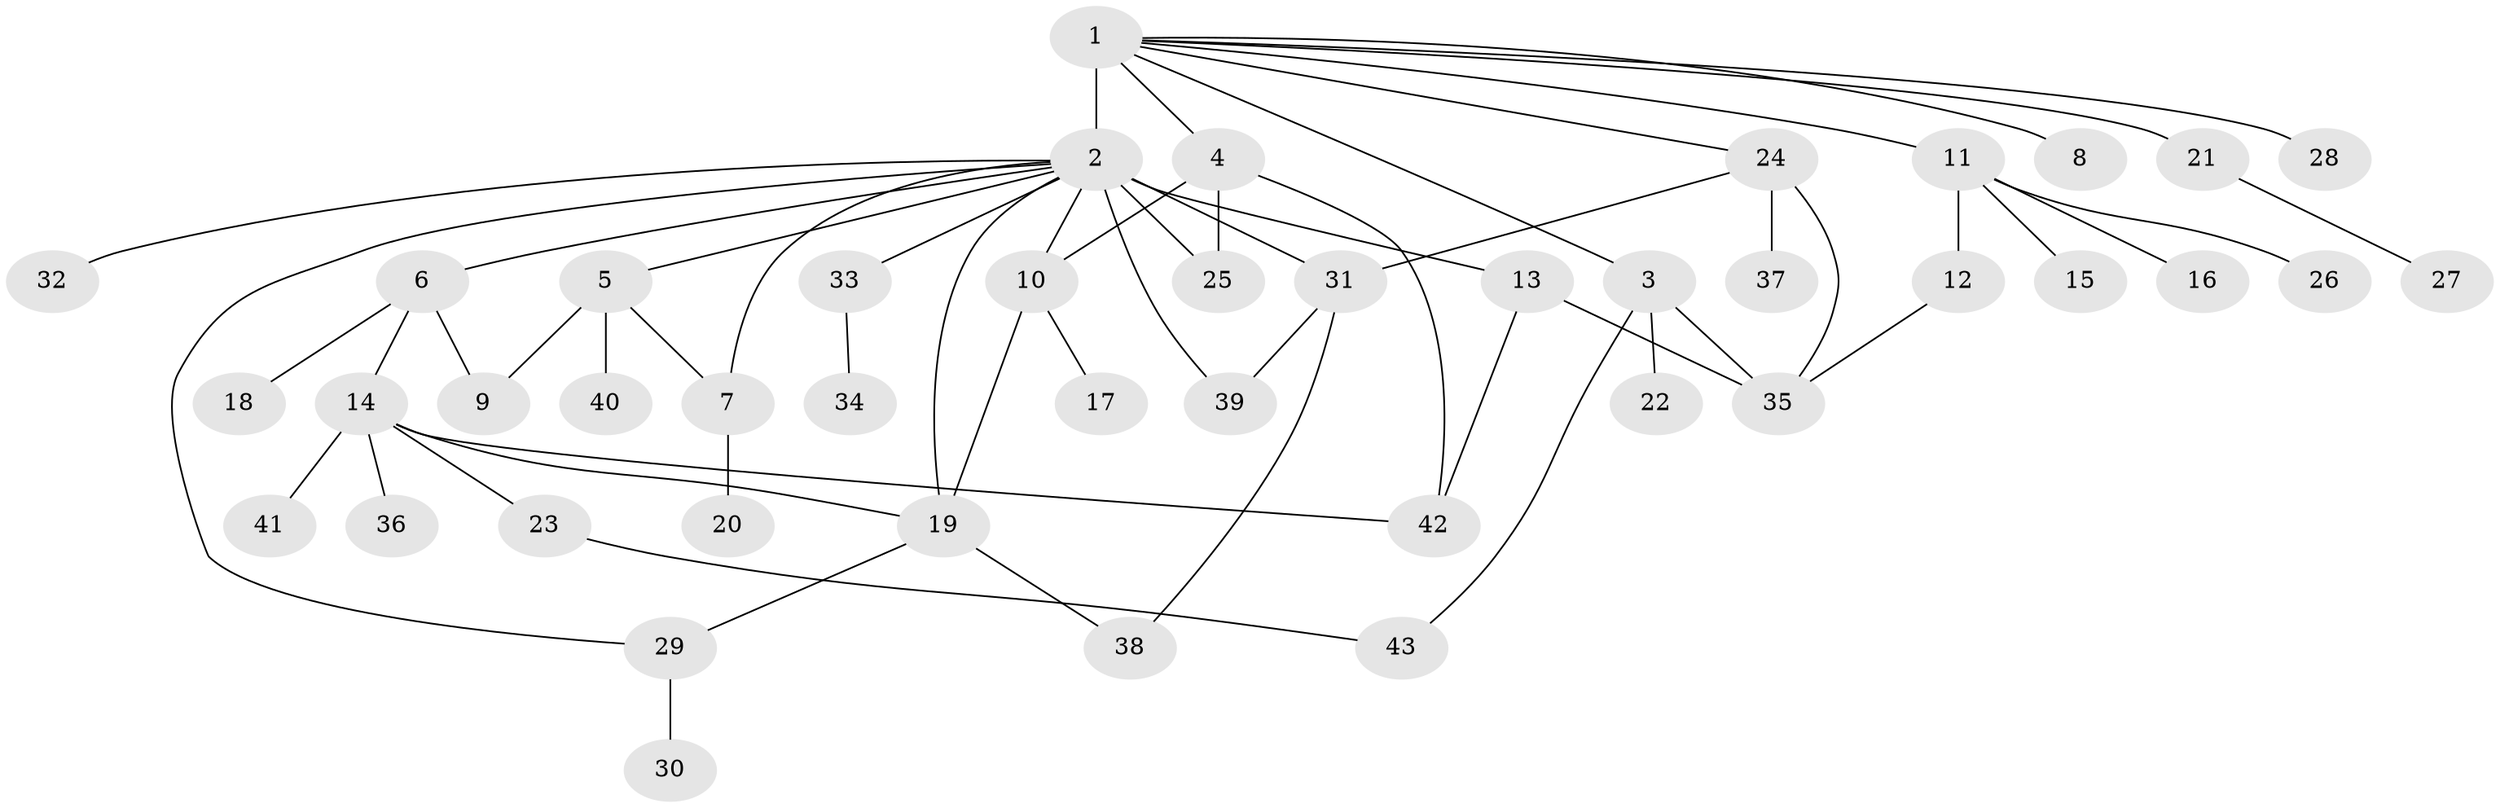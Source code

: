 // original degree distribution, {8: 0.007042253521126761, 28: 0.007042253521126761, 4: 0.035211267605633804, 9: 0.02112676056338028, 7: 0.02112676056338028, 5: 0.028169014084507043, 2: 0.176056338028169, 1: 0.5915492957746479, 10: 0.014084507042253521, 3: 0.08450704225352113, 6: 0.014084507042253521}
// Generated by graph-tools (version 1.1) at 2025/50/03/04/25 22:50:44]
// undirected, 43 vertices, 58 edges
graph export_dot {
  node [color=gray90,style=filled];
  1;
  2;
  3;
  4;
  5;
  6;
  7;
  8;
  9;
  10;
  11;
  12;
  13;
  14;
  15;
  16;
  17;
  18;
  19;
  20;
  21;
  22;
  23;
  24;
  25;
  26;
  27;
  28;
  29;
  30;
  31;
  32;
  33;
  34;
  35;
  36;
  37;
  38;
  39;
  40;
  41;
  42;
  43;
  1 -- 2 [weight=10.0];
  1 -- 3 [weight=1.0];
  1 -- 4 [weight=2.0];
  1 -- 8 [weight=1.0];
  1 -- 11 [weight=1.0];
  1 -- 21 [weight=1.0];
  1 -- 24 [weight=1.0];
  1 -- 28 [weight=1.0];
  2 -- 5 [weight=3.0];
  2 -- 6 [weight=1.0];
  2 -- 7 [weight=1.0];
  2 -- 10 [weight=1.0];
  2 -- 13 [weight=2.0];
  2 -- 19 [weight=1.0];
  2 -- 25 [weight=1.0];
  2 -- 29 [weight=1.0];
  2 -- 31 [weight=1.0];
  2 -- 32 [weight=1.0];
  2 -- 33 [weight=2.0];
  2 -- 39 [weight=1.0];
  3 -- 22 [weight=1.0];
  3 -- 35 [weight=2.0];
  3 -- 43 [weight=1.0];
  4 -- 10 [weight=1.0];
  4 -- 25 [weight=1.0];
  4 -- 42 [weight=1.0];
  5 -- 7 [weight=1.0];
  5 -- 9 [weight=4.0];
  5 -- 40 [weight=1.0];
  6 -- 9 [weight=1.0];
  6 -- 14 [weight=1.0];
  6 -- 18 [weight=1.0];
  7 -- 20 [weight=1.0];
  10 -- 17 [weight=1.0];
  10 -- 19 [weight=1.0];
  11 -- 12 [weight=5.0];
  11 -- 15 [weight=1.0];
  11 -- 16 [weight=1.0];
  11 -- 26 [weight=1.0];
  12 -- 35 [weight=1.0];
  13 -- 35 [weight=1.0];
  13 -- 42 [weight=1.0];
  14 -- 19 [weight=1.0];
  14 -- 23 [weight=1.0];
  14 -- 36 [weight=1.0];
  14 -- 41 [weight=1.0];
  14 -- 42 [weight=1.0];
  19 -- 29 [weight=1.0];
  19 -- 38 [weight=1.0];
  21 -- 27 [weight=1.0];
  23 -- 43 [weight=1.0];
  24 -- 31 [weight=1.0];
  24 -- 35 [weight=1.0];
  24 -- 37 [weight=5.0];
  29 -- 30 [weight=1.0];
  31 -- 38 [weight=1.0];
  31 -- 39 [weight=1.0];
  33 -- 34 [weight=6.0];
}
